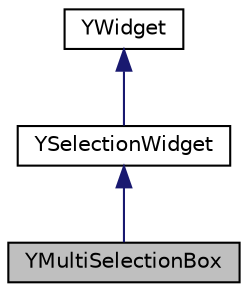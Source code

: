 digraph "YMultiSelectionBox"
{
 // LATEX_PDF_SIZE
  edge [fontname="Helvetica",fontsize="10",labelfontname="Helvetica",labelfontsize="10"];
  node [fontname="Helvetica",fontsize="10",shape=record];
  Node1 [label="YMultiSelectionBox",height=0.2,width=0.4,color="black", fillcolor="grey75", style="filled", fontcolor="black",tooltip=" "];
  Node2 -> Node1 [dir="back",color="midnightblue",fontsize="10",style="solid",fontname="Helvetica"];
  Node2 [label="YSelectionWidget",height=0.2,width=0.4,color="black", fillcolor="white", style="filled",URL="$classYSelectionWidget.html",tooltip=" "];
  Node3 -> Node2 [dir="back",color="midnightblue",fontsize="10",style="solid",fontname="Helvetica"];
  Node3 [label="YWidget",height=0.2,width=0.4,color="black", fillcolor="white", style="filled",URL="$classYWidget.html",tooltip=" "];
}
